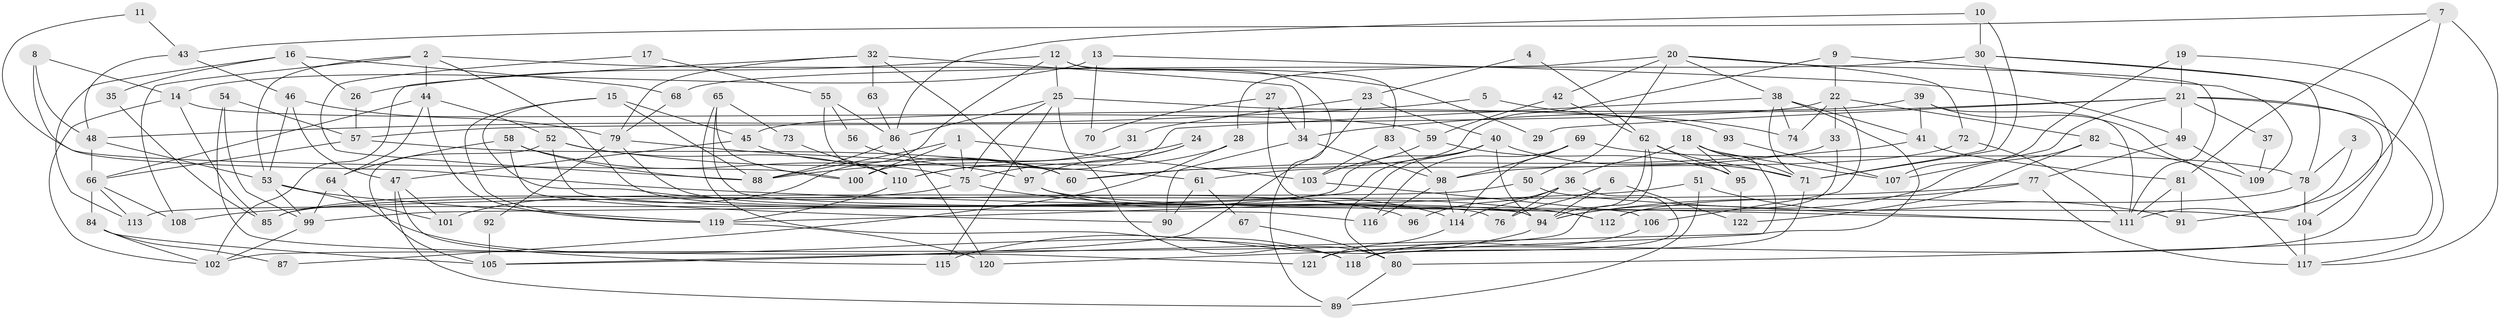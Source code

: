 // coarse degree distribution, {9: 0.13157894736842105, 3: 0.13157894736842105, 6: 0.13157894736842105, 8: 0.13157894736842105, 7: 0.15789473684210525, 5: 0.10526315789473684, 4: 0.07894736842105263, 2: 0.02631578947368421, 15: 0.02631578947368421, 10: 0.05263157894736842, 11: 0.02631578947368421}
// Generated by graph-tools (version 1.1) at 2025/36/03/04/25 23:36:59]
// undirected, 122 vertices, 244 edges
graph export_dot {
  node [color=gray90,style=filled];
  1;
  2;
  3;
  4;
  5;
  6;
  7;
  8;
  9;
  10;
  11;
  12;
  13;
  14;
  15;
  16;
  17;
  18;
  19;
  20;
  21;
  22;
  23;
  24;
  25;
  26;
  27;
  28;
  29;
  30;
  31;
  32;
  33;
  34;
  35;
  36;
  37;
  38;
  39;
  40;
  41;
  42;
  43;
  44;
  45;
  46;
  47;
  48;
  49;
  50;
  51;
  52;
  53;
  54;
  55;
  56;
  57;
  58;
  59;
  60;
  61;
  62;
  63;
  64;
  65;
  66;
  67;
  68;
  69;
  70;
  71;
  72;
  73;
  74;
  75;
  76;
  77;
  78;
  79;
  80;
  81;
  82;
  83;
  84;
  85;
  86;
  87;
  88;
  89;
  90;
  91;
  92;
  93;
  94;
  95;
  96;
  97;
  98;
  99;
  100;
  101;
  102;
  103;
  104;
  105;
  106;
  107;
  108;
  109;
  110;
  111;
  112;
  113;
  114;
  115;
  116;
  117;
  118;
  119;
  120;
  121;
  122;
  1 -- 75;
  1 -- 103;
  1 -- 88;
  1 -- 100;
  2 -- 44;
  2 -- 76;
  2 -- 29;
  2 -- 53;
  2 -- 108;
  3 -- 78;
  3 -- 111;
  4 -- 23;
  4 -- 62;
  5 -- 74;
  5 -- 48;
  6 -- 122;
  6 -- 94;
  6 -- 76;
  7 -- 117;
  7 -- 43;
  7 -- 81;
  7 -- 91;
  8 -- 48;
  8 -- 14;
  8 -- 111;
  9 -- 22;
  9 -- 109;
  9 -- 60;
  10 -- 86;
  10 -- 71;
  10 -- 30;
  11 -- 43;
  11 -- 100;
  12 -- 25;
  12 -- 101;
  12 -- 26;
  12 -- 83;
  12 -- 89;
  13 -- 14;
  13 -- 49;
  13 -- 70;
  14 -- 85;
  14 -- 102;
  14 -- 59;
  15 -- 45;
  15 -- 88;
  15 -- 96;
  15 -- 119;
  16 -- 113;
  16 -- 26;
  16 -- 35;
  16 -- 68;
  17 -- 88;
  17 -- 55;
  18 -- 71;
  18 -- 120;
  18 -- 36;
  18 -- 95;
  18 -- 107;
  19 -- 117;
  19 -- 107;
  19 -- 21;
  20 -- 111;
  20 -- 38;
  20 -- 28;
  20 -- 42;
  20 -- 50;
  20 -- 72;
  21 -- 80;
  21 -- 29;
  21 -- 34;
  21 -- 37;
  21 -- 49;
  21 -- 104;
  21 -- 107;
  22 -- 33;
  22 -- 57;
  22 -- 74;
  22 -- 82;
  22 -- 106;
  23 -- 40;
  23 -- 105;
  23 -- 31;
  24 -- 97;
  24 -- 88;
  24 -- 75;
  25 -- 80;
  25 -- 115;
  25 -- 75;
  25 -- 86;
  25 -- 93;
  26 -- 57;
  27 -- 112;
  27 -- 34;
  27 -- 70;
  28 -- 110;
  28 -- 87;
  30 -- 68;
  30 -- 71;
  30 -- 78;
  30 -- 121;
  31 -- 100;
  32 -- 79;
  32 -- 102;
  32 -- 34;
  32 -- 63;
  32 -- 97;
  33 -- 112;
  33 -- 61;
  34 -- 90;
  34 -- 98;
  35 -- 85;
  36 -- 118;
  36 -- 76;
  36 -- 96;
  36 -- 114;
  37 -- 109;
  38 -- 71;
  38 -- 41;
  38 -- 74;
  38 -- 105;
  38 -- 110;
  39 -- 111;
  39 -- 45;
  39 -- 41;
  39 -- 117;
  40 -- 99;
  40 -- 94;
  40 -- 71;
  40 -- 80;
  40 -- 113;
  41 -- 81;
  41 -- 60;
  42 -- 62;
  42 -- 59;
  43 -- 46;
  43 -- 48;
  44 -- 52;
  44 -- 119;
  44 -- 64;
  44 -- 66;
  45 -- 47;
  45 -- 60;
  46 -- 79;
  46 -- 53;
  46 -- 47;
  47 -- 89;
  47 -- 101;
  47 -- 115;
  48 -- 53;
  48 -- 66;
  49 -- 77;
  49 -- 109;
  50 -- 111;
  50 -- 85;
  51 -- 91;
  51 -- 119;
  51 -- 89;
  52 -- 105;
  52 -- 116;
  52 -- 61;
  52 -- 110;
  53 -- 119;
  53 -- 99;
  53 -- 101;
  54 -- 99;
  54 -- 121;
  54 -- 57;
  55 -- 86;
  55 -- 110;
  55 -- 56;
  56 -- 60;
  57 -- 60;
  57 -- 66;
  58 -- 64;
  58 -- 75;
  58 -- 88;
  58 -- 90;
  59 -- 95;
  59 -- 103;
  61 -- 90;
  61 -- 67;
  62 -- 71;
  62 -- 95;
  62 -- 94;
  62 -- 102;
  63 -- 86;
  64 -- 118;
  64 -- 99;
  65 -- 94;
  65 -- 118;
  65 -- 73;
  65 -- 100;
  66 -- 84;
  66 -- 108;
  66 -- 113;
  67 -- 80;
  68 -- 79;
  69 -- 78;
  69 -- 98;
  69 -- 114;
  69 -- 116;
  71 -- 118;
  72 -- 98;
  72 -- 111;
  73 -- 110;
  75 -- 85;
  75 -- 112;
  77 -- 108;
  77 -- 117;
  77 -- 94;
  78 -- 104;
  78 -- 112;
  79 -- 97;
  79 -- 94;
  79 -- 92;
  80 -- 89;
  81 -- 111;
  81 -- 91;
  82 -- 94;
  82 -- 109;
  82 -- 122;
  83 -- 98;
  83 -- 103;
  84 -- 102;
  84 -- 87;
  84 -- 105;
  86 -- 88;
  86 -- 120;
  92 -- 105;
  93 -- 107;
  94 -- 115;
  95 -- 122;
  97 -- 114;
  97 -- 104;
  98 -- 114;
  98 -- 116;
  99 -- 102;
  103 -- 106;
  104 -- 117;
  106 -- 118;
  110 -- 119;
  114 -- 121;
  119 -- 120;
}
